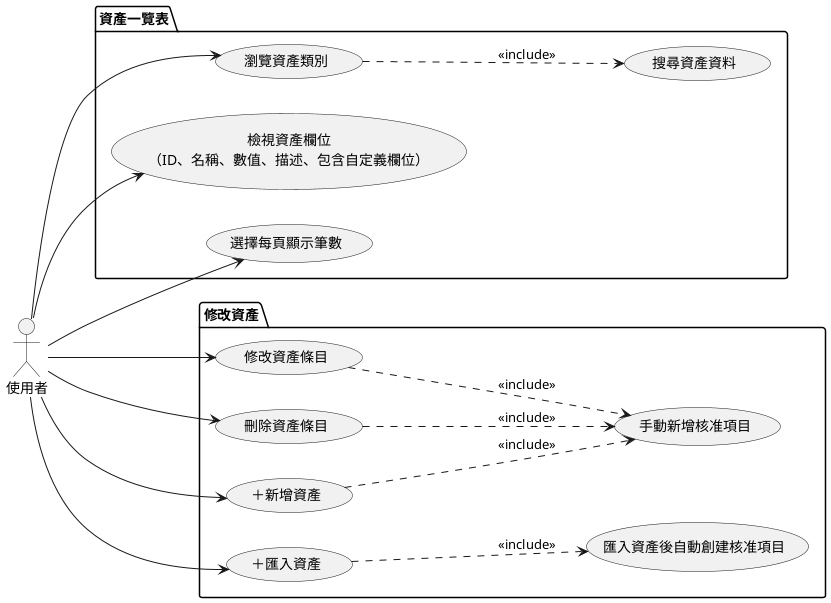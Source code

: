 @startuml asset_overview

left to right direction

actor 使用者

package "資產一覽表" {
    usecase "瀏覽資產類別" as UC1
    usecase "檢視資產欄位\n（ID、名稱、數值、描述、包含自定義欄位）" as UC2
    usecase "選擇每頁顯示筆數" as UC3
    usecase "搜尋資產資料" as UC4
}

package "修改資產" {
    usecase "瀏覽資產類別" as UC1
    usecase "修改資產條目" as UC5
    usecase "刪除資產條目" as UC6
    usecase "＋新增資產" as UC7
    usecase "＋匯入資產" as UC8
    usecase "匯入資產後自動創建核准項目" as UC10
    usecase "手動新增核准項目" as UC11
}

UC5 .down.> UC11 : <<include>>
UC6 .down.> UC11 : <<include>>
UC7 .down.> UC11 : <<include>>
UC8 .down.> UC10 : <<include>>
UC1 .down.> UC4 : <<include>>

使用者 --> UC1
使用者 --> UC2
使用者 --> UC3
使用者 --> UC5
使用者 --> UC6
使用者 --> UC7
使用者 --> UC8

@enduml
